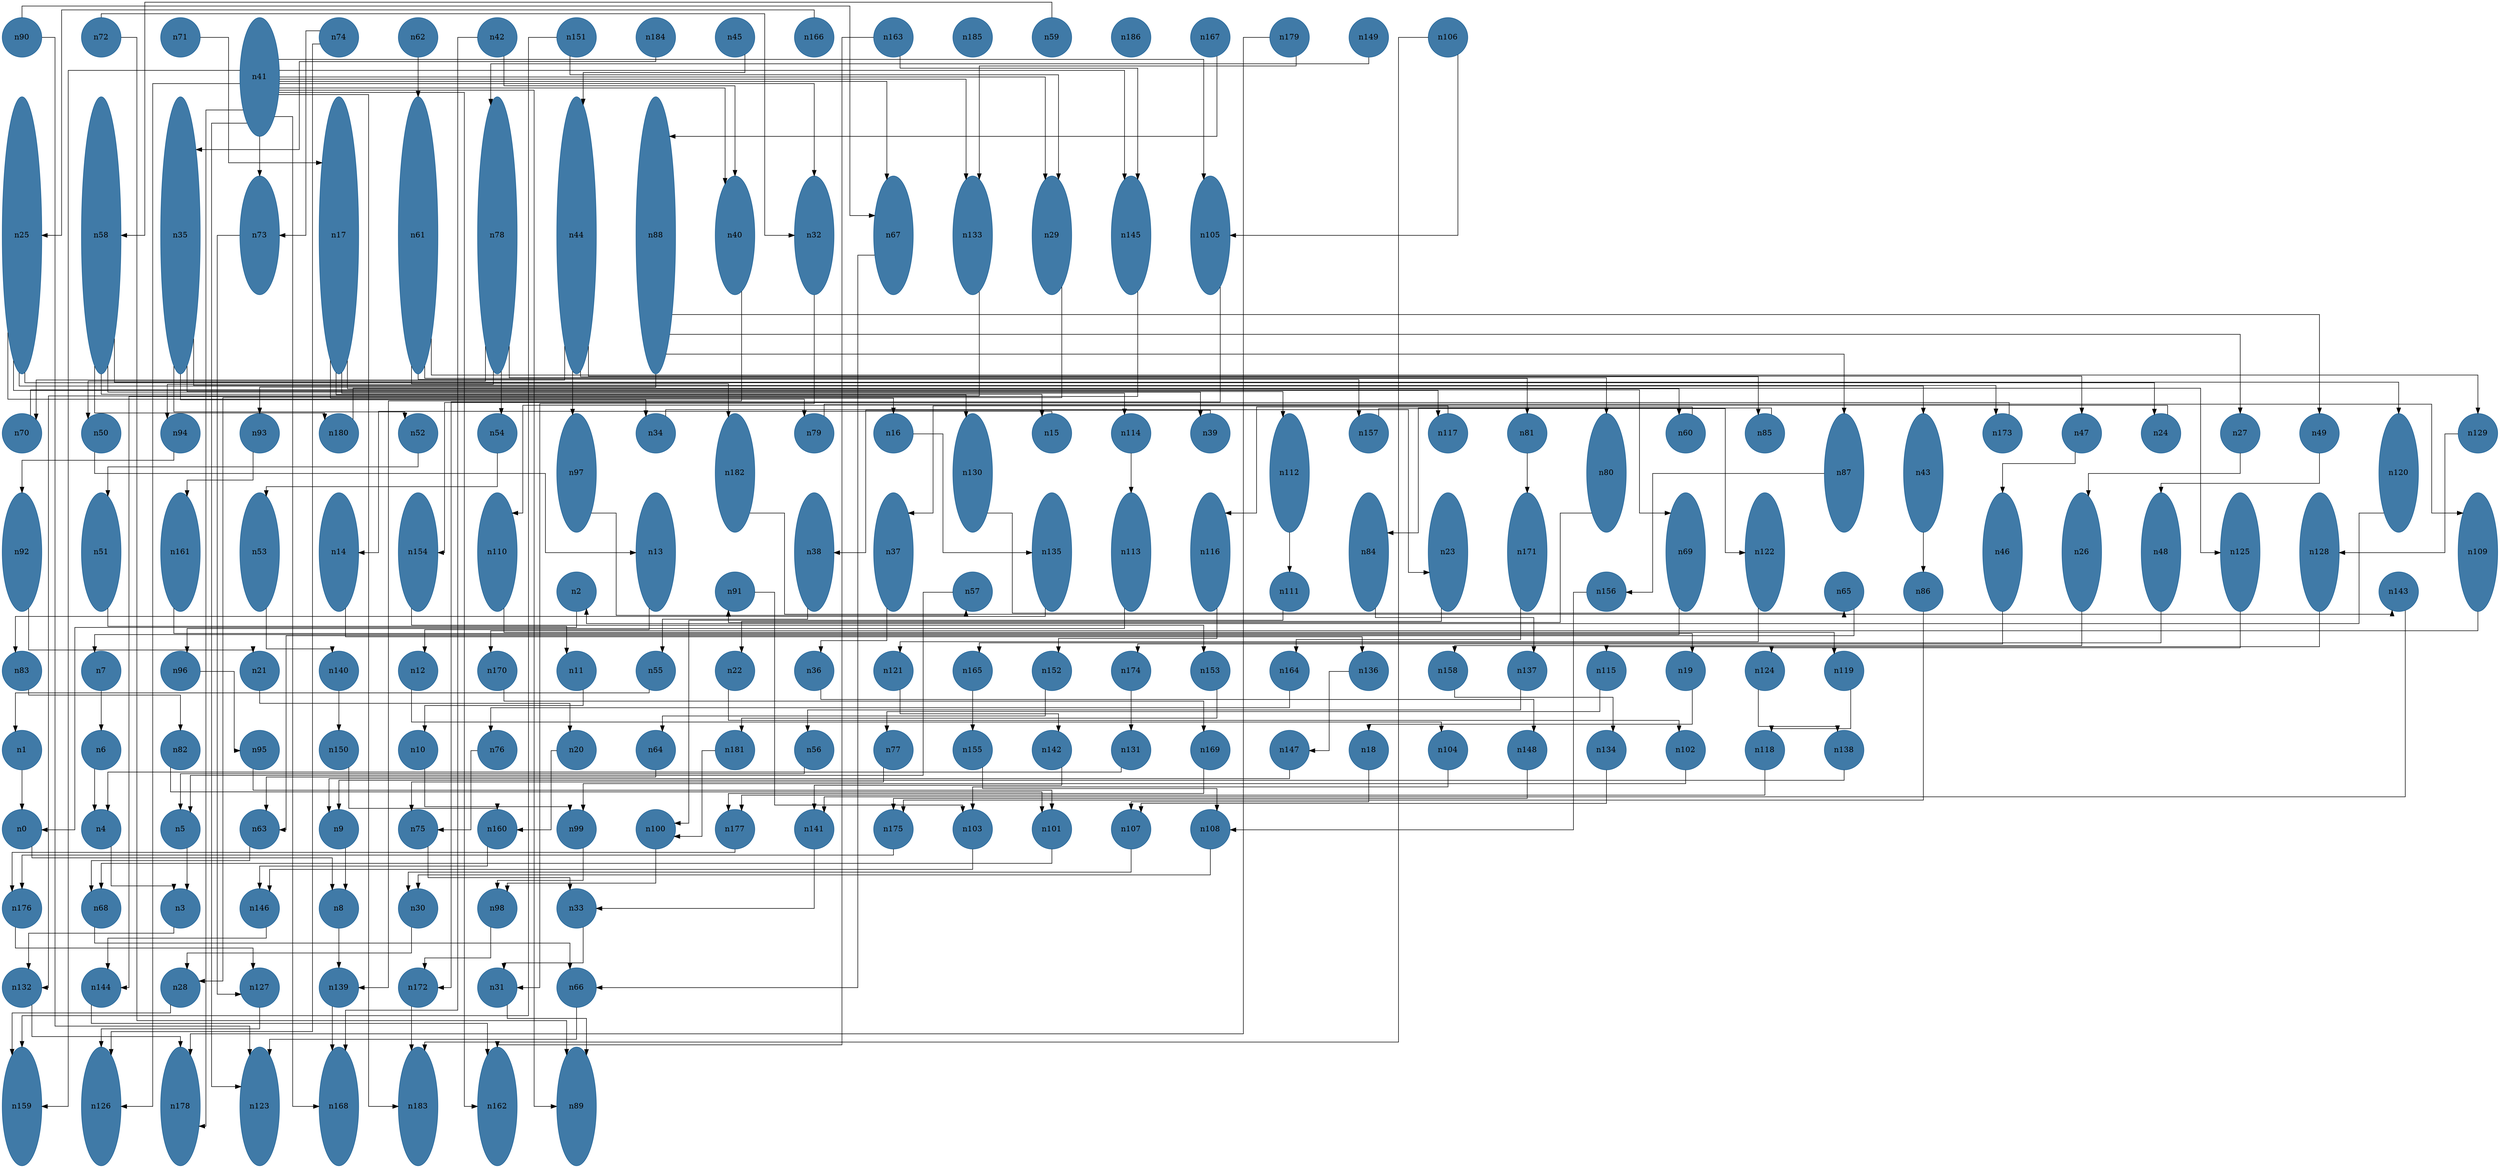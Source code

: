 //do not use DOT to generate pdf use NEATO or FDP
digraph{
layout="neato";
splines="ortho";
n90[shape="ellipse", style="filled", color="#004E8ABF", pos="0,30!", height="1", width="1"];
n90 -> n123;
n90 -> n67;
n72[shape="ellipse", style="filled", color="#004E8ABF", pos="2,30!", height="1", width="1"];
n72 -> n32;
n72 -> n89;
n71[shape="ellipse", style="filled", color="#004E8ABF", pos="4,30!", height="1", width="1"];
n71 -> n17;
n41[shape="ellipse", style="filled", color="#004E8ABF", pos="6,29!", height="3", width="1"];
n41 -> n40;
n41 -> n73;
n41 -> n32;
n41 -> n183;
n41 -> n162;
n41 -> n89;
n41 -> n67;
n41 -> n133;
n41 -> n29;
n41 -> n126;
n41 -> n159;
n41 -> n123;
n41 -> n145;
n41 -> n178;
n41 -> n168;
n41 -> n105;
n74[shape="ellipse", style="filled", color="#004E8ABF", pos="8,30!", height="1", width="1"];
n74 -> n126;
n74 -> n73;
n62[shape="ellipse", style="filled", color="#004E8ABF", pos="10,30!", height="1", width="1"];
n62 -> n61;
n42[shape="ellipse", style="filled", color="#004E8ABF", pos="12,30!", height="1", width="1"];
n42 -> n168;
n42 -> n40;
n151[shape="ellipse", style="filled", color="#004E8ABF", pos="14,30!", height="1", width="1"];
n151 -> n29;
n151 -> n159;
n184[shape="ellipse", style="filled", color="#004E8ABF", pos="16,30!", height="1", width="1"];
n184 -> n35;
n45[shape="ellipse", style="filled", color="#004E8ABF", pos="18,30!", height="1", width="1"];
n45 -> n44;
n166[shape="ellipse", style="filled", color="#004E8ABF", pos="20,30!", height="1", width="1"];
n166 -> n25;
n163[shape="ellipse", style="filled", color="#004E8ABF", pos="22,30!", height="1", width="1"];
n163 -> n145;
n163 -> n162;
n185[shape="ellipse", style="filled", color="#004E8ABF", pos="24,30!", height="1", width="1"];
n59[shape="ellipse", style="filled", color="#004E8ABF", pos="26,30!", height="1", width="1"];
n59 -> n58;
n186[shape="ellipse", style="filled", color="#004E8ABF", pos="28,30!", height="1", width="1"];
n167[shape="ellipse", style="filled", color="#004E8ABF", pos="30,30!", height="1", width="1"];
n167 -> n88;
n179[shape="ellipse", style="filled", color="#004E8ABF", pos="32,30!", height="1", width="1"];
n179 -> n133;
n179 -> n178;
n149[shape="ellipse", style="filled", color="#004E8ABF", pos="34,30!", height="1", width="1"];
n149 -> n78;
n106[shape="ellipse", style="filled", color="#004E8ABF", pos="36,30!", height="1", width="1"];
n106 -> n105;
n106 -> n183;
n25[shape="ellipse", style="filled", color="#004E8ABF", pos="0,25!", height="7", width="1"];
n25 -> n24;
n25 -> n79;
n25 -> n117;
n25 -> n43;
n58[shape="ellipse", style="filled", color="#004E8ABF", pos="2,25!", height="7", width="1"];
n58 -> n120;
n58 -> n15;
n58 -> n39;
n58 -> n180;
n35[shape="ellipse", style="filled", color="#004E8ABF", pos="4,25!", height="7", width="1"];
n35 -> n112;
n35 -> n52;
n35 -> n173;
n35 -> n34;
n17[shape="ellipse", style="filled", color="#004E8ABF", pos="8,25!", height="7", width="1"];
n17 -> n16;
n17 -> n130;
n17 -> n114;
n17 -> n60;
n61[shape="ellipse", style="filled", color="#004E8ABF", pos="10,25!", height="7", width="1"];
n61 -> n81;
n61 -> n157;
n61 -> n129;
n61 -> n182;
n78[shape="ellipse", style="filled", color="#004E8ABF", pos="12,25!", height="7", width="1"];
n78 -> n80;
n78 -> n50;
n78 -> n94;
n78 -> n54;
n44[shape="ellipse", style="filled", color="#004E8ABF", pos="14,25!", height="7", width="1"];
n44 -> n47;
n44 -> n70;
n44 -> n85;
n44 -> n97;
n88[shape="ellipse", style="filled", color="#004E8ABF", pos="16,25!", height="7", width="1"];
n88 -> n27;
n88 -> n49;
n88 -> n93;
n88 -> n87;
n73[shape="ellipse", style="filled", color="#004E8ABF", pos="6,25!", height="3", width="1"];
n73 -> n127;
n40[shape="ellipse", style="filled", color="#004E8ABF", pos="18,25!", height="3", width="1"];
n40 -> n139;
n32[shape="ellipse", style="filled", color="#004E8ABF", pos="20,25!", height="3", width="1"];
n32 -> n31;
n67[shape="ellipse", style="filled", color="#004E8ABF", pos="22,25!", height="3", width="1"];
n67 -> n66;
n133[shape="ellipse", style="filled", color="#004E8ABF", pos="24,25!", height="3", width="1"];
n133 -> n132;
n29[shape="ellipse", style="filled", color="#004E8ABF", pos="26,25!", height="3", width="1"];
n29 -> n28;
n145[shape="ellipse", style="filled", color="#004E8ABF", pos="28,25!", height="3", width="1"];
n145 -> n144;
n105[shape="ellipse", style="filled", color="#004E8ABF", pos="30,25!", height="3", width="1"];
n105 -> n172;
n70[shape="ellipse", style="filled", color="#004E8ABF", pos="0,20!", height="1", width="1"];
n70 -> n69;
n50[shape="ellipse", style="filled", color="#004E8ABF", pos="2,20!", height="1", width="1"];
n50 -> n13;
n94[shape="ellipse", style="filled", color="#004E8ABF", pos="4,20!", height="1", width="1"];
n94 -> n92;
n93[shape="ellipse", style="filled", color="#004E8ABF", pos="6,20!", height="1", width="1"];
n93 -> n161;
n180[shape="ellipse", style="filled", color="#004E8ABF", pos="8,20!", height="1", width="1"];
n180 -> n125;
n52[shape="ellipse", style="filled", color="#004E8ABF", pos="10,20!", height="1", width="1"];
n52 -> n51;
n54[shape="ellipse", style="filled", color="#004E8ABF", pos="12,20!", height="1", width="1"];
n54 -> n53;
n97[shape="ellipse", style="filled", color="#004E8ABF", pos="14,19!", height="3", width="1"];
n97 -> n57;
n34[shape="ellipse", style="filled", color="#004E8ABF", pos="16,20!", height="1", width="1"];
n34 -> n23;
n182[shape="ellipse", style="filled", color="#004E8ABF", pos="18,19!", height="3", width="1"];
n182 -> n143;
n79[shape="ellipse", style="filled", color="#004E8ABF", pos="20,20!", height="1", width="1"];
n79 -> n109;
n16[shape="ellipse", style="filled", color="#004E8ABF", pos="22,20!", height="1", width="1"];
n16 -> n135;
n130[shape="ellipse", style="filled", color="#004E8ABF", pos="24,19!", height="3", width="1"];
n130 -> n65;
n15[shape="ellipse", style="filled", color="#004E8ABF", pos="26,20!", height="1", width="1"];
n15 -> n14;
n114[shape="ellipse", style="filled", color="#004E8ABF", pos="28,20!", height="1", width="1"];
n114 -> n113;
n39[shape="ellipse", style="filled", color="#004E8ABF", pos="30,20!", height="1", width="1"];
n39 -> n38;
n112[shape="ellipse", style="filled", color="#004E8ABF", pos="32,19!", height="3", width="1"];
n112 -> n111;
n157[shape="ellipse", style="filled", color="#004E8ABF", pos="34,20!", height="1", width="1"];
n157 -> n122;
n117[shape="ellipse", style="filled", color="#004E8ABF", pos="36,20!", height="1", width="1"];
n117 -> n37;
n81[shape="ellipse", style="filled", color="#004E8ABF", pos="38,20!", height="1", width="1"];
n81 -> n171;
n80[shape="ellipse", style="filled", color="#004E8ABF", pos="40,19!", height="3", width="1"];
n80 -> n91;
n60[shape="ellipse", style="filled", color="#004E8ABF", pos="42,20!", height="1", width="1"];
n60 -> n116;
n85[shape="ellipse", style="filled", color="#004E8ABF", pos="44,20!", height="1", width="1"];
n85 -> n84;
n87[shape="ellipse", style="filled", color="#004E8ABF", pos="46,19!", height="3", width="1"];
n87 -> n156;
n43[shape="ellipse", style="filled", color="#004E8ABF", pos="48,19!", height="3", width="1"];
n43 -> n86;
n173[shape="ellipse", style="filled", color="#004E8ABF", pos="50,20!", height="1", width="1"];
n173 -> n154;
n47[shape="ellipse", style="filled", color="#004E8ABF", pos="52,20!", height="1", width="1"];
n47 -> n46;
n24[shape="ellipse", style="filled", color="#004E8ABF", pos="54,20!", height="1", width="1"];
n24 -> n110;
n27[shape="ellipse", style="filled", color="#004E8ABF", pos="56,20!", height="1", width="1"];
n27 -> n26;
n49[shape="ellipse", style="filled", color="#004E8ABF", pos="58,20!", height="1", width="1"];
n49 -> n48;
n120[shape="ellipse", style="filled", color="#004E8ABF", pos="60,19!", height="3", width="1"];
n120 -> n2;
n129[shape="ellipse", style="filled", color="#004E8ABF", pos="62,20!", height="1", width="1"];
n129 -> n128;
n92[shape="ellipse", style="filled", color="#004E8ABF", pos="0,17!", height="3", width="1"];
n92 -> n21;
n51[shape="ellipse", style="filled", color="#004E8ABF", pos="2,17!", height="3", width="1"];
n51 -> n11;
n161[shape="ellipse", style="filled", color="#004E8ABF", pos="4,17!", height="3", width="1"];
n161 -> n19;
n53[shape="ellipse", style="filled", color="#004E8ABF", pos="6,17!", height="3", width="1"];
n53 -> n140;
n14[shape="ellipse", style="filled", color="#004E8ABF", pos="8,17!", height="3", width="1"];
n14 -> n136;
n154[shape="ellipse", style="filled", color="#004E8ABF", pos="10,17!", height="3", width="1"];
n154 -> n153;
n110[shape="ellipse", style="filled", color="#004E8ABF", pos="12,17!", height="3", width="1"];
n110 -> n119;
n13[shape="ellipse", style="filled", color="#004E8ABF", pos="16,17!", height="3", width="1"];
n13 -> n12;
n38[shape="ellipse", style="filled", color="#004E8ABF", pos="20,17!", height="3", width="1"];
n38 -> n55;
n37[shape="ellipse", style="filled", color="#004E8ABF", pos="22,17!", height="3", width="1"];
n37 -> n36;
n135[shape="ellipse", style="filled", color="#004E8ABF", pos="26,17!", height="3", width="1"];
n135 -> n83;
n113[shape="ellipse", style="filled", color="#004E8ABF", pos="28,17!", height="3", width="1"];
n113 -> n96;
n116[shape="ellipse", style="filled", color="#004E8ABF", pos="30,17!", height="3", width="1"];
n116 -> n152;
n84[shape="ellipse", style="filled", color="#004E8ABF", pos="34,17!", height="3", width="1"];
n84 -> n137;
n23[shape="ellipse", style="filled", color="#004E8ABF", pos="36,17!", height="3", width="1"];
n23 -> n22;
n171[shape="ellipse", style="filled", color="#004E8ABF", pos="38,17!", height="3", width="1"];
n171 -> n164;
n69[shape="ellipse", style="filled", color="#004E8ABF", pos="42,17!", height="3", width="1"];
n69 -> n7;
n122[shape="ellipse", style="filled", color="#004E8ABF", pos="44,17!", height="3", width="1"];
n122 -> n121;
n46[shape="ellipse", style="filled", color="#004E8ABF", pos="50,17!", height="3", width="1"];
n46 -> n174;
n26[shape="ellipse", style="filled", color="#004E8ABF", pos="52,17!", height="3", width="1"];
n26 -> n158;
n48[shape="ellipse", style="filled", color="#004E8ABF", pos="54,17!", height="3", width="1"];
n48 -> n165;
n125[shape="ellipse", style="filled", color="#004E8ABF", pos="56,17!", height="3", width="1"];
n125 -> n124;
n128[shape="ellipse", style="filled", color="#004E8ABF", pos="58,17!", height="3", width="1"];
n128 -> n115;
n109[shape="ellipse", style="filled", color="#004E8ABF", pos="62,17!", height="3", width="1"];
n109 -> n170;
n2[shape="ellipse", style="filled", color="#004E8ABF", pos="14,16!", height="1", width="1"];
n2 -> n0;
n91[shape="ellipse", style="filled", color="#004E8ABF", pos="18,16!", height="1", width="1"];
n91 -> n103;
n57[shape="ellipse", style="filled", color="#004E8ABF", pos="24,16!", height="1", width="1"];
n57 -> n5;
n111[shape="ellipse", style="filled", color="#004E8ABF", pos="32,16!", height="1", width="1"];
n111 -> n100;
n156[shape="ellipse", style="filled", color="#004E8ABF", pos="40,16!", height="1", width="1"];
n156 -> n108;
n65[shape="ellipse", style="filled", color="#004E8ABF", pos="46,16!", height="1", width="1"];
n65 -> n63;
n86[shape="ellipse", style="filled", color="#004E8ABF", pos="48,16!", height="1", width="1"];
n86 -> n175;
n143[shape="ellipse", style="filled", color="#004E8ABF", pos="60,16!", height="1", width="1"];
n143 -> n141;
n83[shape="ellipse", style="filled", color="#004E8ABF", pos="0,14!", height="1", width="1"];
n83 -> n82;
n7[shape="ellipse", style="filled", color="#004E8ABF", pos="2,14!", height="1", width="1"];
n7 -> n6;
n96[shape="ellipse", style="filled", color="#004E8ABF", pos="4,14!", height="1", width="1"];
n96 -> n95;
n21[shape="ellipse", style="filled", color="#004E8ABF", pos="6,14!", height="1", width="1"];
n21 -> n20;
n140[shape="ellipse", style="filled", color="#004E8ABF", pos="8,14!", height="1", width="1"];
n140 -> n150;
n12[shape="ellipse", style="filled", color="#004E8ABF", pos="10,14!", height="1", width="1"];
n12 -> n104;
n170[shape="ellipse", style="filled", color="#004E8ABF", pos="12,14!", height="1", width="1"];
n170 -> n169;
n11[shape="ellipse", style="filled", color="#004E8ABF", pos="14,14!", height="1", width="1"];
n11 -> n10;
n55[shape="ellipse", style="filled", color="#004E8ABF", pos="16,14!", height="1", width="1"];
n55 -> n1;
n22[shape="ellipse", style="filled", color="#004E8ABF", pos="18,14!", height="1", width="1"];
n22 -> n102;
n36[shape="ellipse", style="filled", color="#004E8ABF", pos="20,14!", height="1", width="1"];
n36 -> n148;
n121[shape="ellipse", style="filled", color="#004E8ABF", pos="22,14!", height="1", width="1"];
n121 -> n142;
n165[shape="ellipse", style="filled", color="#004E8ABF", pos="24,14!", height="1", width="1"];
n165 -> n155;
n152[shape="ellipse", style="filled", color="#004E8ABF", pos="26,14!", height="1", width="1"];
n152 -> n64;
n174[shape="ellipse", style="filled", color="#004E8ABF", pos="28,14!", height="1", width="1"];
n174 -> n131;
n153[shape="ellipse", style="filled", color="#004E8ABF", pos="30,14!", height="1", width="1"];
n153 -> n181;
n164[shape="ellipse", style="filled", color="#004E8ABF", pos="32,14!", height="1", width="1"];
n164 -> n76;
n136[shape="ellipse", style="filled", color="#004E8ABF", pos="34,14!", height="1", width="1"];
n136 -> n147;
n158[shape="ellipse", style="filled", color="#004E8ABF", pos="36,14!", height="1", width="1"];
n158 -> n134;
n137[shape="ellipse", style="filled", color="#004E8ABF", pos="38,14!", height="1", width="1"];
n137 -> n56;
n115[shape="ellipse", style="filled", color="#004E8ABF", pos="40,14!", height="1", width="1"];
n115 -> n77;
n19[shape="ellipse", style="filled", color="#004E8ABF", pos="42,14!", height="1", width="1"];
n19 -> n18;
n124[shape="ellipse", style="filled", color="#004E8ABF", pos="44,14!", height="1", width="1"];
n124 -> n138;
n119[shape="ellipse", style="filled", color="#004E8ABF", pos="46,14!", height="1", width="1"];
n119 -> n118;
n1[shape="ellipse", style="filled", color="#004E8ABF", pos="0,12!", height="1", width="1"];
n1 -> n0;
n6[shape="ellipse", style="filled", color="#004E8ABF", pos="2,12!", height="1", width="1"];
n6 -> n4;
n82[shape="ellipse", style="filled", color="#004E8ABF", pos="4,12!", height="1", width="1"];
n82 -> n101;
n95[shape="ellipse", style="filled", color="#004E8ABF", pos="6,12!", height="1", width="1"];
n95 -> n101;
n150[shape="ellipse", style="filled", color="#004E8ABF", pos="8,12!", height="1", width="1"];
n150 -> n160;
n10[shape="ellipse", style="filled", color="#004E8ABF", pos="10,12!", height="1", width="1"];
n10 -> n99;
n76[shape="ellipse", style="filled", color="#004E8ABF", pos="12,12!", height="1", width="1"];
n76 -> n75;
n20[shape="ellipse", style="filled", color="#004E8ABF", pos="14,12!", height="1", width="1"];
n20 -> n160;
n64[shape="ellipse", style="filled", color="#004E8ABF", pos="16,12!", height="1", width="1"];
n64 -> n63;
n181[shape="ellipse", style="filled", color="#004E8ABF", pos="18,12!", height="1", width="1"];
n181 -> n100;
n56[shape="ellipse", style="filled", color="#004E8ABF", pos="20,12!", height="1", width="1"];
n56 -> n5;
n77[shape="ellipse", style="filled", color="#004E8ABF", pos="22,12!", height="1", width="1"];
n77 -> n75;
n155[shape="ellipse", style="filled", color="#004E8ABF", pos="24,12!", height="1", width="1"];
n155 -> n108;
n142[shape="ellipse", style="filled", color="#004E8ABF", pos="26,12!", height="1", width="1"];
n142 -> n141;
n131[shape="ellipse", style="filled", color="#004E8ABF", pos="28,12!", height="1", width="1"];
n131 -> n4;
n169[shape="ellipse", style="filled", color="#004E8ABF", pos="30,12!", height="1", width="1"];
n169 -> n177;
n147[shape="ellipse", style="filled", color="#004E8ABF", pos="32,12!", height="1", width="1"];
n147 -> n9;
n18[shape="ellipse", style="filled", color="#004E8ABF", pos="34,12!", height="1", width="1"];
n18 -> n107;
n104[shape="ellipse", style="filled", color="#004E8ABF", pos="36,12!", height="1", width="1"];
n104 -> n103;
n148[shape="ellipse", style="filled", color="#004E8ABF", pos="38,12!", height="1", width="1"];
n148 -> n175;
n134[shape="ellipse", style="filled", color="#004E8ABF", pos="40,12!", height="1", width="1"];
n134 -> n107;
n102[shape="ellipse", style="filled", color="#004E8ABF", pos="42,12!", height="1", width="1"];
n102 -> n99;
n118[shape="ellipse", style="filled", color="#004E8ABF", pos="44,12!", height="1", width="1"];
n118 -> n177;
n138[shape="ellipse", style="filled", color="#004E8ABF", pos="46,12!", height="1", width="1"];
n138 -> n9;
n0[shape="ellipse", style="filled", color="#004E8ABF", pos="0,10!", height="1", width="1"];
n0 -> n8;
n4[shape="ellipse", style="filled", color="#004E8ABF", pos="2,10!", height="1", width="1"];
n4 -> n3;
n5[shape="ellipse", style="filled", color="#004E8ABF", pos="4,10!", height="1", width="1"];
n5 -> n3;
n63[shape="ellipse", style="filled", color="#004E8ABF", pos="6,10!", height="1", width="1"];
n63 -> n68;
n9[shape="ellipse", style="filled", color="#004E8ABF", pos="8,10!", height="1", width="1"];
n9 -> n8;
n75[shape="ellipse", style="filled", color="#004E8ABF", pos="10,10!", height="1", width="1"];
n75 -> n33;
n160[shape="ellipse", style="filled", color="#004E8ABF", pos="12,10!", height="1", width="1"];
n160 -> n146;
n99[shape="ellipse", style="filled", color="#004E8ABF", pos="14,10!", height="1", width="1"];
n99 -> n98;
n100[shape="ellipse", style="filled", color="#004E8ABF", pos="16,10!", height="1", width="1"];
n100 -> n98;
n177[shape="ellipse", style="filled", color="#004E8ABF", pos="18,10!", height="1", width="1"];
n177 -> n176;
n141[shape="ellipse", style="filled", color="#004E8ABF", pos="20,10!", height="1", width="1"];
n141 -> n33;
n175[shape="ellipse", style="filled", color="#004E8ABF", pos="22,10!", height="1", width="1"];
n175 -> n176;
n103[shape="ellipse", style="filled", color="#004E8ABF", pos="24,10!", height="1", width="1"];
n103 -> n146;
n101[shape="ellipse", style="filled", color="#004E8ABF", pos="26,10!", height="1", width="1"];
n101 -> n68;
n107[shape="ellipse", style="filled", color="#004E8ABF", pos="28,10!", height="1", width="1"];
n107 -> n30;
n108[shape="ellipse", style="filled", color="#004E8ABF", pos="30,10!", height="1", width="1"];
n108 -> n30;
n176[shape="ellipse", style="filled", color="#004E8ABF", pos="0,8!", height="1", width="1"];
n176 -> n127;
n68[shape="ellipse", style="filled", color="#004E8ABF", pos="2,8!", height="1", width="1"];
n68 -> n66;
n3[shape="ellipse", style="filled", color="#004E8ABF", pos="4,8!", height="1", width="1"];
n3 -> n132;
n146[shape="ellipse", style="filled", color="#004E8ABF", pos="6,8!", height="1", width="1"];
n146 -> n144;
n8[shape="ellipse", style="filled", color="#004E8ABF", pos="8,8!", height="1", width="1"];
n8 -> n139;
n30[shape="ellipse", style="filled", color="#004E8ABF", pos="10,8!", height="1", width="1"];
n30 -> n28;
n98[shape="ellipse", style="filled", color="#004E8ABF", pos="12,8!", height="1", width="1"];
n98 -> n172;
n33[shape="ellipse", style="filled", color="#004E8ABF", pos="14,8!", height="1", width="1"];
n33 -> n31;
n132[shape="ellipse", style="filled", color="#004E8ABF", pos="0,6!", height="1", width="1"];
n132 -> n178;
n144[shape="ellipse", style="filled", color="#004E8ABF", pos="2,6!", height="1", width="1"];
n144 -> n162;
n28[shape="ellipse", style="filled", color="#004E8ABF", pos="4,6!", height="1", width="1"];
n28 -> n159;
n127[shape="ellipse", style="filled", color="#004E8ABF", pos="6,6!", height="1", width="1"];
n127 -> n126;
n139[shape="ellipse", style="filled", color="#004E8ABF", pos="8,6!", height="1", width="1"];
n139 -> n168;
n172[shape="ellipse", style="filled", color="#004E8ABF", pos="10,6!", height="1", width="1"];
n172 -> n183;
n31[shape="ellipse", style="filled", color="#004E8ABF", pos="12,6!", height="1", width="1"];
n31 -> n89;
n66[shape="ellipse", style="filled", color="#004E8ABF", pos="14,6!", height="1", width="1"];
n66 -> n123;
n159[shape="ellipse", style="filled", color="#004E8ABF", pos="0,3!", height="3", width="1"];
n126[shape="ellipse", style="filled", color="#004E8ABF", pos="2,3!", height="3", width="1"];
n178[shape="ellipse", style="filled", color="#004E8ABF", pos="4,3!", height="3", width="1"];
n123[shape="ellipse", style="filled", color="#004E8ABF", pos="6,3!", height="3", width="1"];
n168[shape="ellipse", style="filled", color="#004E8ABF", pos="8,3!", height="3", width="1"];
n183[shape="ellipse", style="filled", color="#004E8ABF", pos="10,3!", height="3", width="1"];
n162[shape="ellipse", style="filled", color="#004E8ABF", pos="12,3!", height="3", width="1"];
n89[shape="ellipse", style="filled", color="#004E8ABF", pos="14,3!", height="3", width="1"];
}